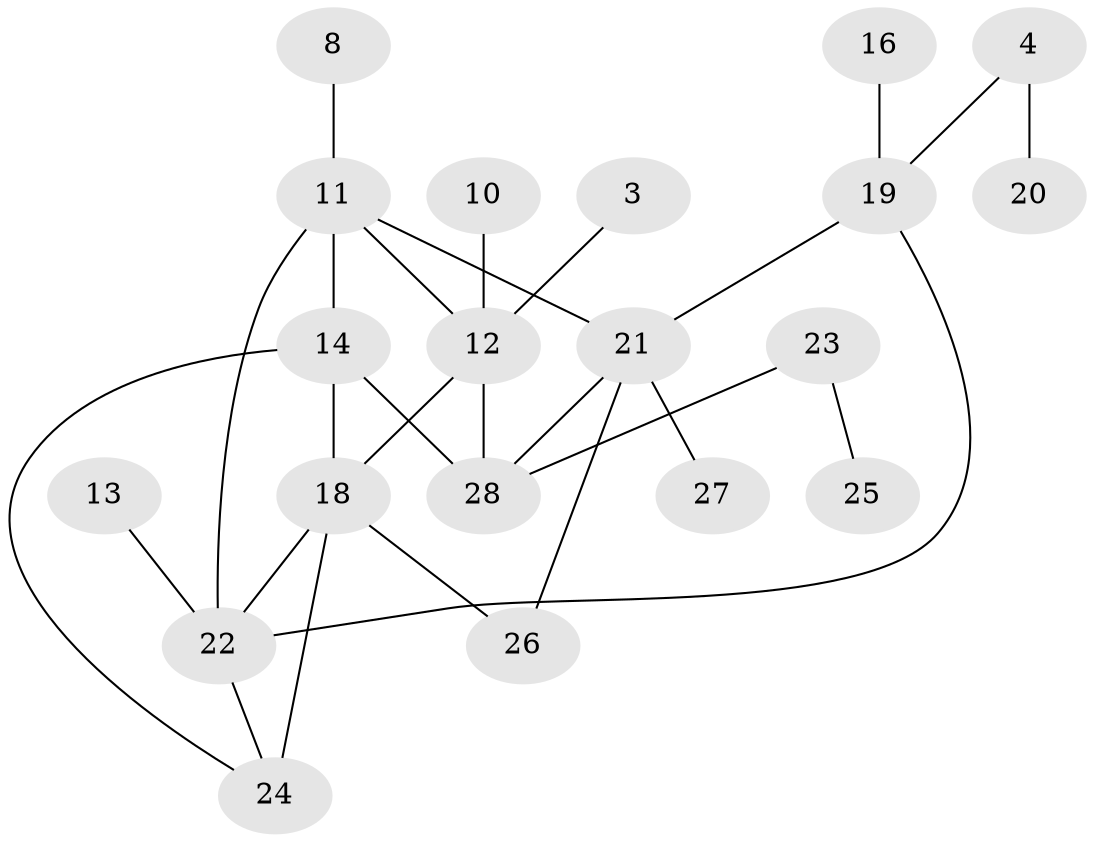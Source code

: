 // original degree distribution, {2: 0.32222222222222224, 3: 0.16666666666666666, 1: 0.2777777777777778, 6: 0.011111111111111112, 0: 0.06666666666666667, 5: 0.06666666666666667, 4: 0.08888888888888889}
// Generated by graph-tools (version 1.1) at 2025/35/03/04/25 23:35:48]
// undirected, 20 vertices, 27 edges
graph export_dot {
  node [color=gray90,style=filled];
  3;
  4;
  8;
  10;
  11;
  12;
  13;
  14;
  16;
  18;
  19;
  20;
  21;
  22;
  23;
  24;
  25;
  26;
  27;
  28;
  3 -- 12 [weight=1.0];
  4 -- 19 [weight=1.0];
  4 -- 20 [weight=1.0];
  8 -- 11 [weight=1.0];
  10 -- 12 [weight=1.0];
  11 -- 12 [weight=1.0];
  11 -- 14 [weight=1.0];
  11 -- 21 [weight=1.0];
  11 -- 22 [weight=1.0];
  12 -- 18 [weight=2.0];
  12 -- 28 [weight=2.0];
  13 -- 22 [weight=1.0];
  14 -- 18 [weight=1.0];
  14 -- 24 [weight=2.0];
  14 -- 28 [weight=1.0];
  16 -- 19 [weight=1.0];
  18 -- 22 [weight=2.0];
  18 -- 24 [weight=3.0];
  18 -- 26 [weight=1.0];
  19 -- 21 [weight=1.0];
  19 -- 22 [weight=1.0];
  21 -- 26 [weight=1.0];
  21 -- 27 [weight=1.0];
  21 -- 28 [weight=2.0];
  22 -- 24 [weight=1.0];
  23 -- 25 [weight=1.0];
  23 -- 28 [weight=1.0];
}
